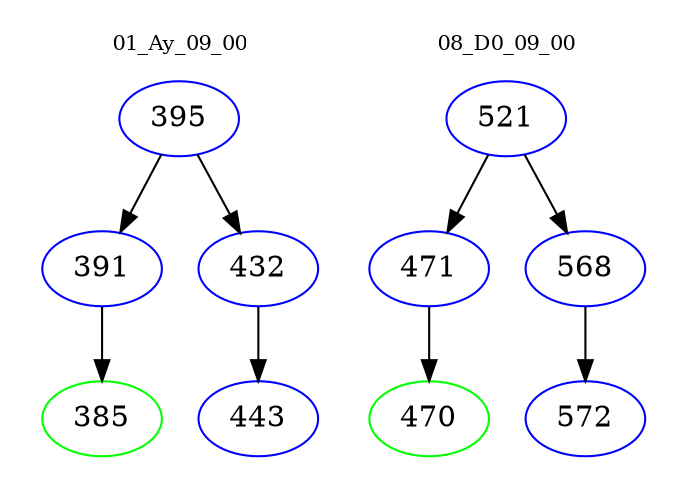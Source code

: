 digraph{
subgraph cluster_0 {
color = white
label = "01_Ay_09_00";
fontsize=10;
T0_395 [label="395", color="blue"]
T0_395 -> T0_391 [color="black"]
T0_391 [label="391", color="blue"]
T0_391 -> T0_385 [color="black"]
T0_385 [label="385", color="green"]
T0_395 -> T0_432 [color="black"]
T0_432 [label="432", color="blue"]
T0_432 -> T0_443 [color="black"]
T0_443 [label="443", color="blue"]
}
subgraph cluster_1 {
color = white
label = "08_D0_09_00";
fontsize=10;
T1_521 [label="521", color="blue"]
T1_521 -> T1_471 [color="black"]
T1_471 [label="471", color="blue"]
T1_471 -> T1_470 [color="black"]
T1_470 [label="470", color="green"]
T1_521 -> T1_568 [color="black"]
T1_568 [label="568", color="blue"]
T1_568 -> T1_572 [color="black"]
T1_572 [label="572", color="blue"]
}
}
